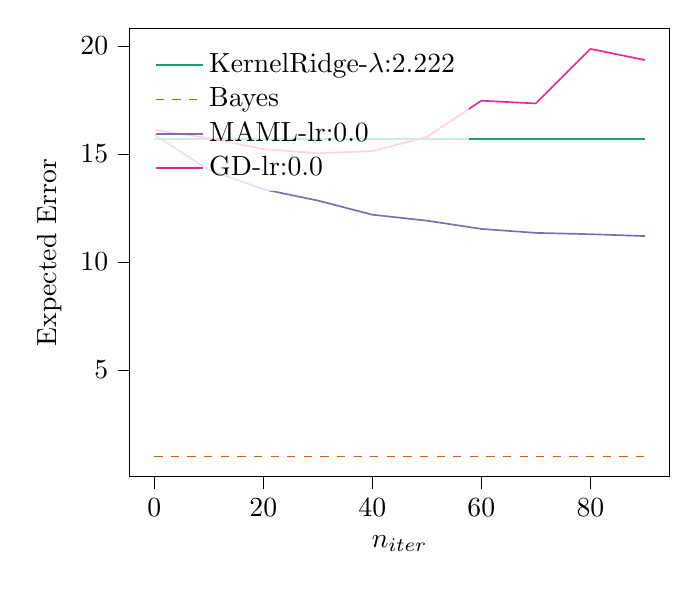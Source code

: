 % This file was created with tikzplotlib v0.10.1.
\begin{tikzpicture}

\definecolor{chocolate217952}{RGB}{217,95,2}
\definecolor{darkcyan27158119}{RGB}{27,158,119}
\definecolor{darkgray176}{RGB}{176,176,176}
\definecolor{deeppink23141138}{RGB}{231,41,138}
\definecolor{lightslategray117112179}{RGB}{117,112,179}

\begin{axis}[
legend cell align={left},
legend style={
  fill opacity=0.8,
  draw opacity=1,
  text opacity=1,
  at={(0.03,0.97)},
  anchor=north west,
  draw=none
},
tick align=outside,
tick pos=left,
x grid style={darkgray176},
xlabel={\(\displaystyle n_{iter}\)},
xmin=-4.5, xmax=94.5,
xtick style={color=black},
y grid style={darkgray176},
ylabel={Expected Error},
ymin=0.057, ymax=20.801,
ytick style={color=black}
]
\addplot [semithick, darkcyan27158119]
table {%
0 15.685
10 15.685
20 15.685
30 15.685
40 15.685
50 15.685
60 15.685
70 15.685
80 15.685
90 15.685
};
\addlegendentry{KernelRidge-$\lambda$:2.222}
\addplot [semithick, chocolate217952, dashed]
table {%
0 1.0
10 1.0
20 1.0
30 1.0
40 1.0
50 1.0
60 1.0
70 1.0
80 1.0
90 1.0
};
\addlegendentry{Bayes}
\addplot [semithick, lightslategray117112179]
table {%
0 15.877
10 14.261
20 13.362
30 12.84
40 12.185
50 11.911
60 11.528
70 11.344
80 11.283
90 11.198
};
\addlegendentry{MAML-lr:0.0}
\addplot [semithick, deeppink23141138]
table {%
0 16.111
10 15.727
20 15.223
30 15.03
40 15.125
50 15.785
60 17.46
70 17.333
80 19.858
90 19.343
};
\addlegendentry{GD-lr:0.0}
\end{axis}

\end{tikzpicture}

